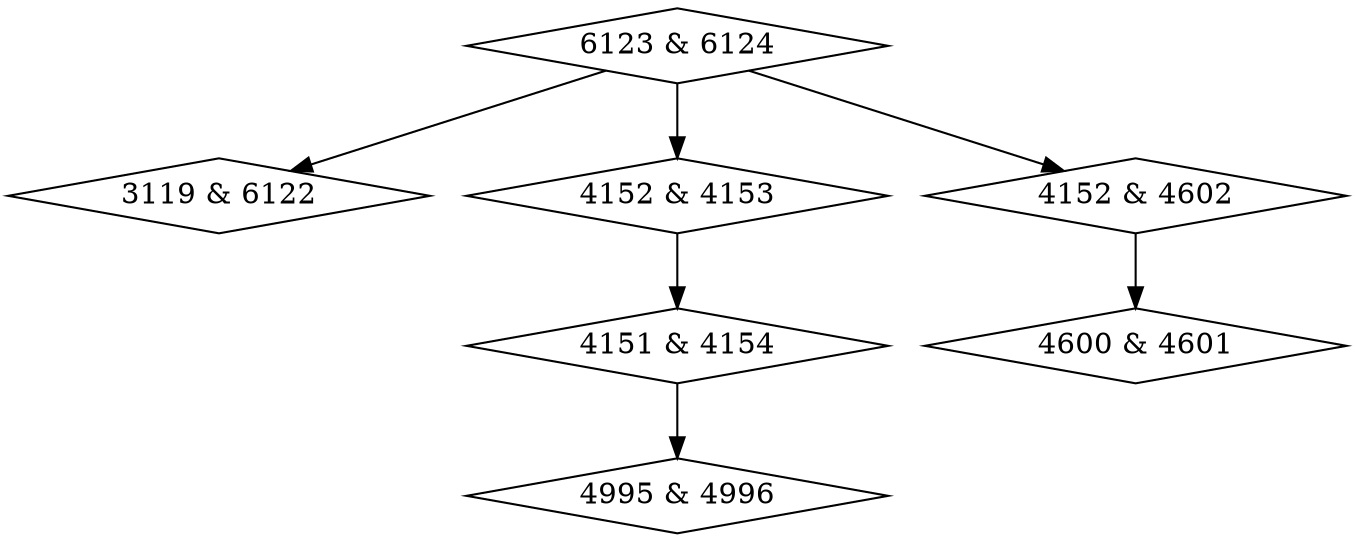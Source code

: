 digraph {
0 [label = "3119 & 6122", shape = diamond];
1 [label = "4151 & 4154", shape = diamond];
2 [label = "4152 & 4153", shape = diamond];
3 [label = "4152 & 4602", shape = diamond];
4 [label = "4600 & 4601", shape = diamond];
5 [label = "4995 & 4996", shape = diamond];
6 [label = "6123 & 6124", shape = diamond];
1->5;
2->1;
3->4;
6->0;
6->2;
6->3;
}
